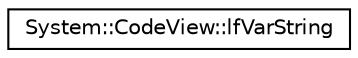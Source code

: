 digraph G
{
  edge [fontname="Helvetica",fontsize="10",labelfontname="Helvetica",labelfontsize="10"];
  node [fontname="Helvetica",fontsize="10",shape=record];
  rankdir="LR";
  Node1 [label="System::CodeView::lfVarString",height=0.2,width=0.4,color="black", fillcolor="white", style="filled",URL="$struct_system_1_1_code_view_1_1lf_var_string.html"];
}

